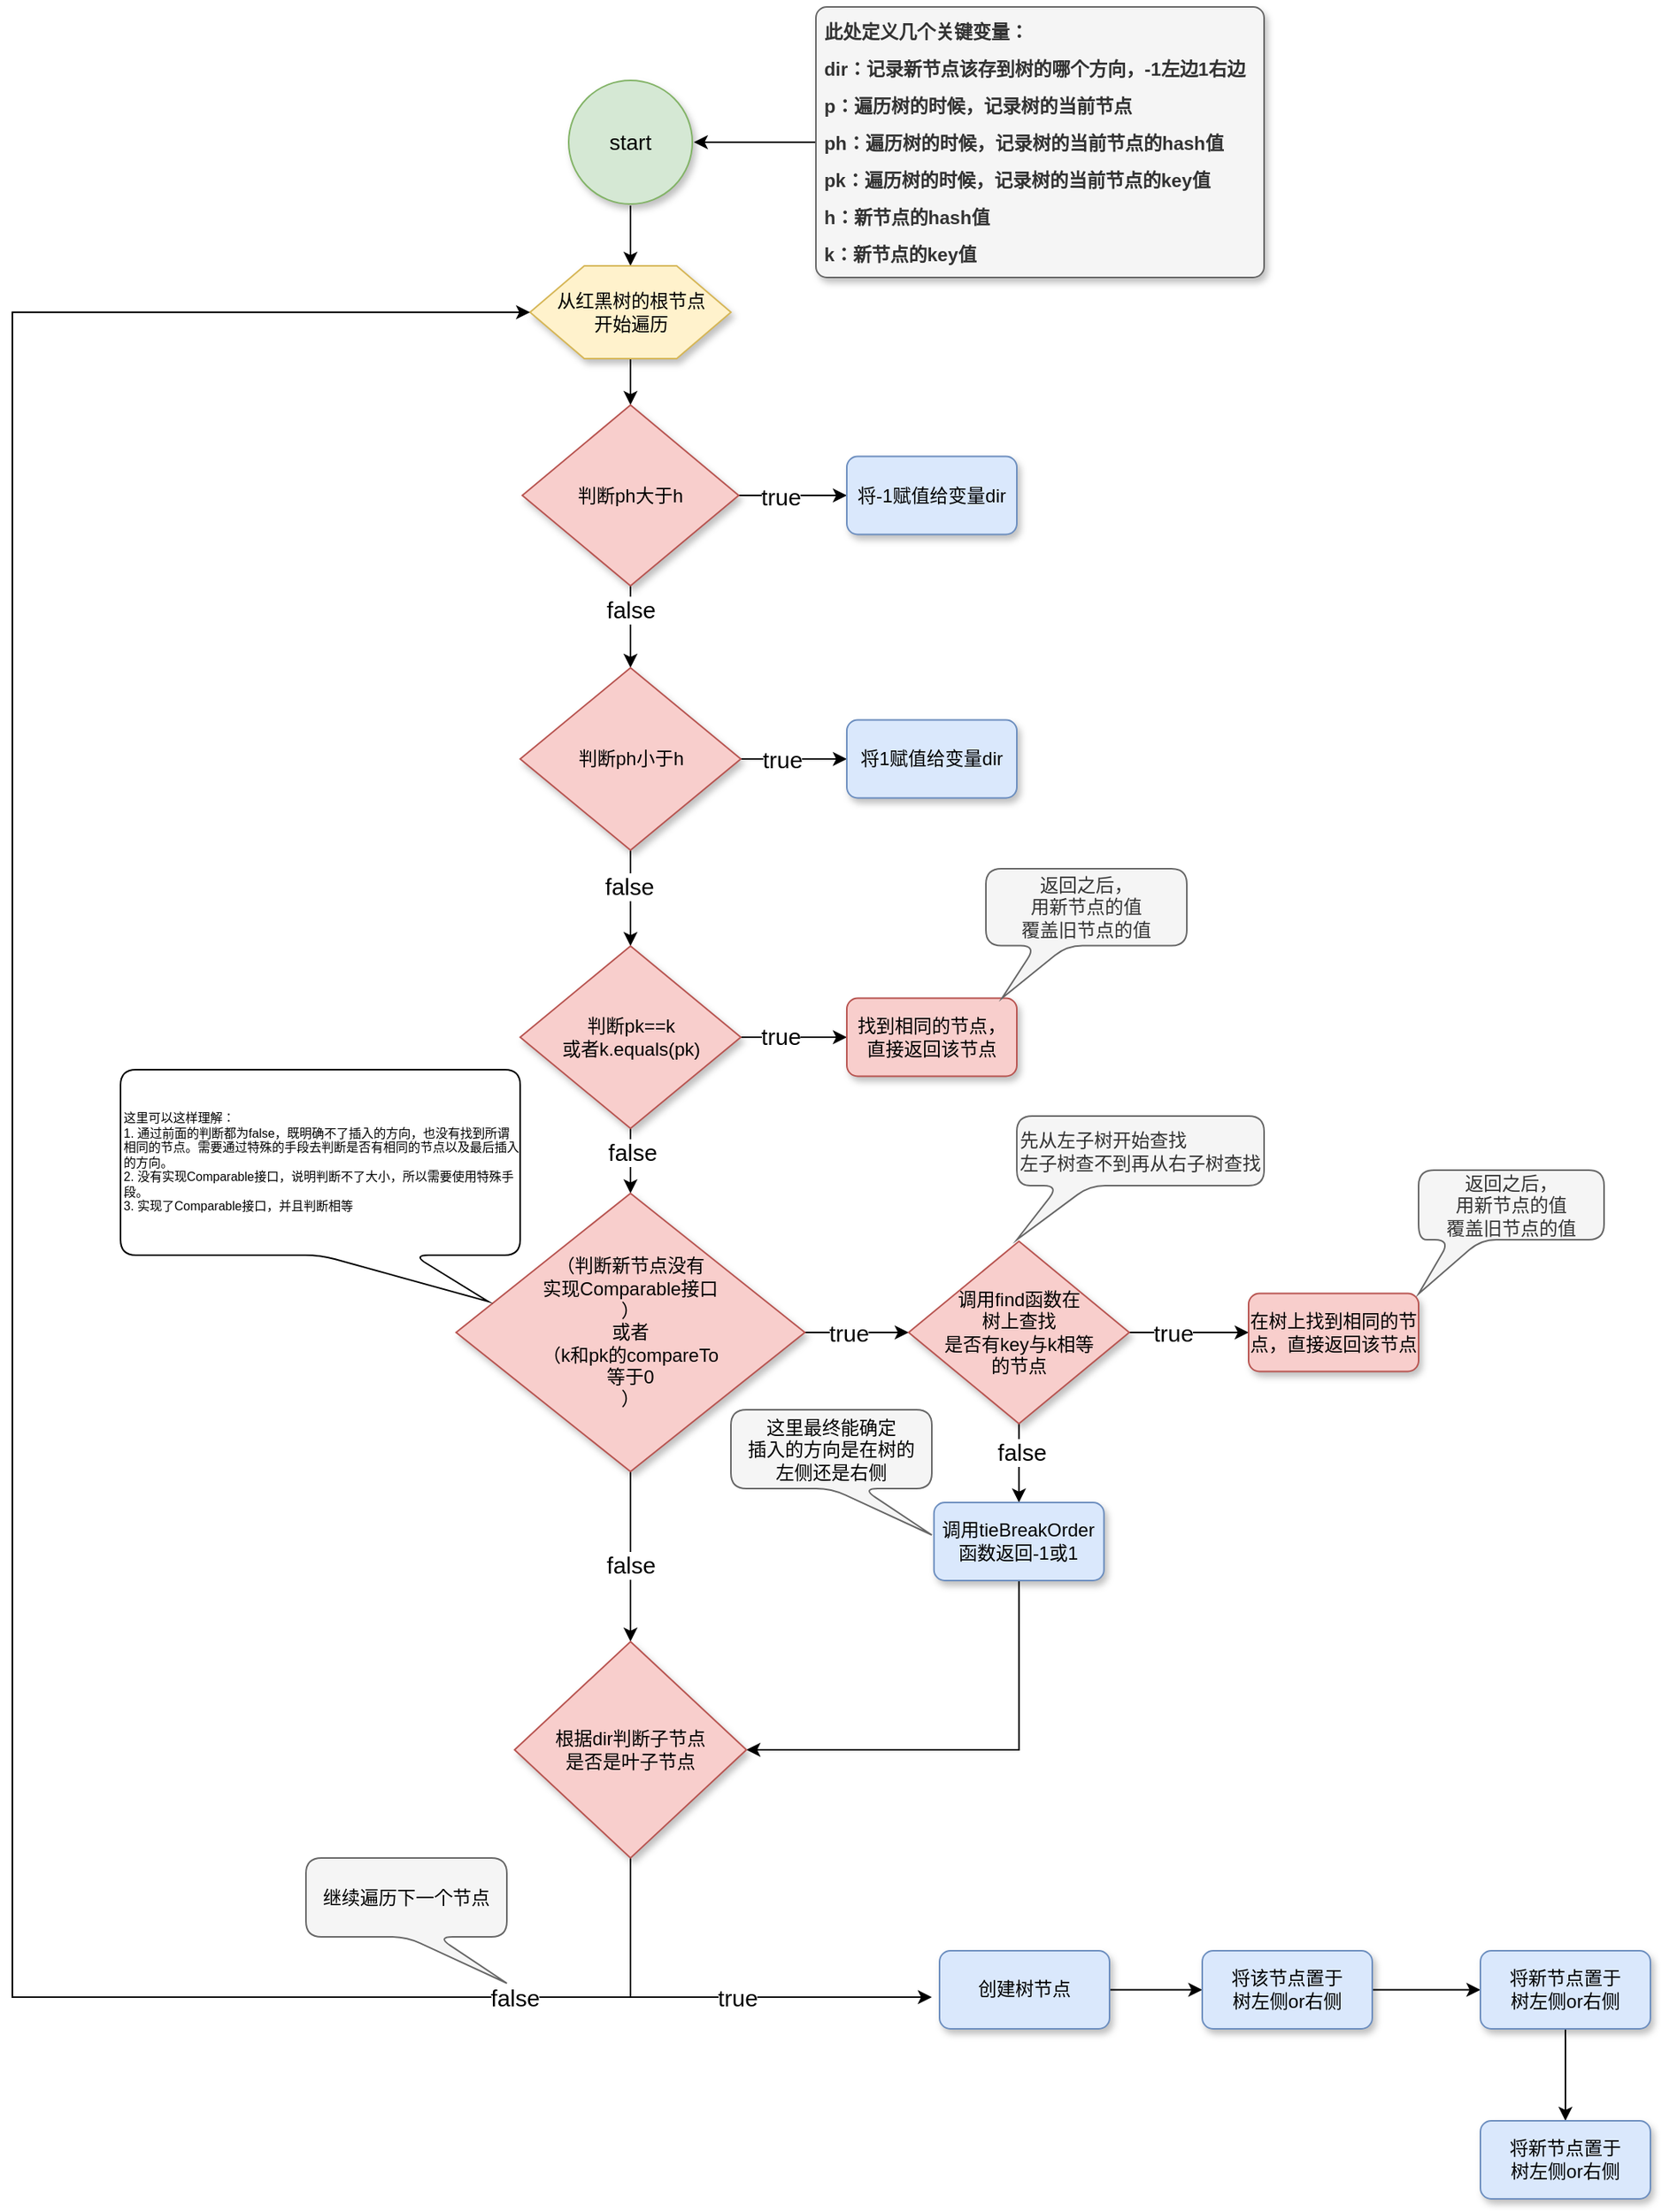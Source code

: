 <mxfile version="18.0.3" type="github">
  <diagram id="zdUhX8Ku0VIpOmGv64NR" name="第 1 页">
    <mxGraphModel dx="1093" dy="976" grid="1" gridSize="10" guides="1" tooltips="1" connect="1" arrows="1" fold="1" page="0" pageScale="1" pageWidth="827" pageHeight="1169" background="#ffffff" math="0" shadow="0">
      <root>
        <mxCell id="0" />
        <mxCell id="1" parent="0" />
        <mxCell id="ToSzjQ9twE04Xiy9Cd_i-1" value="" style="edgeStyle=orthogonalEdgeStyle;rounded=0;orthogonalLoop=1;jettySize=auto;html=1;fontSize=12;fontColor=#000000;strokeColor=#000000;" edge="1" parent="1" source="ToSzjQ9twE04Xiy9Cd_i-2" target="ToSzjQ9twE04Xiy9Cd_i-4">
          <mxGeometry relative="1" as="geometry" />
        </mxCell>
        <mxCell id="ToSzjQ9twE04Xiy9Cd_i-2" value="start" style="strokeWidth=1;html=1;shape=mxgraph.flowchart.start_2;whiteSpace=wrap;labelBorderColor=none;strokeColor=#82b366;perimeterSpacing=1;fillColor=#d5e8d4;shadow=1;fontSize=14;" vertex="1" parent="1">
          <mxGeometry x="400" y="40" width="80" height="80" as="geometry" />
        </mxCell>
        <mxCell id="ToSzjQ9twE04Xiy9Cd_i-3" value="" style="edgeStyle=orthogonalEdgeStyle;rounded=0;orthogonalLoop=1;jettySize=auto;html=1;" edge="1" parent="1" source="ToSzjQ9twE04Xiy9Cd_i-4" target="ToSzjQ9twE04Xiy9Cd_i-9">
          <mxGeometry relative="1" as="geometry" />
        </mxCell>
        <mxCell id="ToSzjQ9twE04Xiy9Cd_i-4" value="从红黑树的根节点&lt;br&gt;开始遍历" style="verticalLabelPosition=middle;verticalAlign=middle;html=1;shape=hexagon;perimeter=hexagonPerimeter2;arcSize=6;size=0.27;shadow=1;labelBorderColor=none;fontSize=12;strokeColor=#d6b656;strokeWidth=1;labelPosition=center;align=center;fillColor=#fff2cc;" vertex="1" parent="1">
          <mxGeometry x="375" y="160" width="130" height="60" as="geometry" />
        </mxCell>
        <mxCell id="ToSzjQ9twE04Xiy9Cd_i-5" value="" style="edgeStyle=orthogonalEdgeStyle;rounded=0;orthogonalLoop=1;jettySize=auto;html=1;" edge="1" parent="1" source="ToSzjQ9twE04Xiy9Cd_i-9" target="ToSzjQ9twE04Xiy9Cd_i-14">
          <mxGeometry relative="1" as="geometry" />
        </mxCell>
        <mxCell id="ToSzjQ9twE04Xiy9Cd_i-6" value="false" style="edgeLabel;html=1;align=center;verticalAlign=middle;resizable=0;points=[];fontSize=15;" vertex="1" connectable="0" parent="ToSzjQ9twE04Xiy9Cd_i-5">
          <mxGeometry x="0.283" y="-2" relative="1" as="geometry">
            <mxPoint x="2" y="-19" as="offset" />
          </mxGeometry>
        </mxCell>
        <mxCell id="ToSzjQ9twE04Xiy9Cd_i-7" value="" style="edgeStyle=orthogonalEdgeStyle;rounded=0;orthogonalLoop=1;jettySize=auto;html=1;" edge="1" parent="1" source="ToSzjQ9twE04Xiy9Cd_i-9" target="ToSzjQ9twE04Xiy9Cd_i-18">
          <mxGeometry relative="1" as="geometry" />
        </mxCell>
        <mxCell id="ToSzjQ9twE04Xiy9Cd_i-8" value="true" style="edgeLabel;html=1;align=center;verticalAlign=middle;resizable=0;points=[];fontSize=15;" vertex="1" connectable="0" parent="ToSzjQ9twE04Xiy9Cd_i-7">
          <mxGeometry x="-0.223" y="1" relative="1" as="geometry">
            <mxPoint y="1" as="offset" />
          </mxGeometry>
        </mxCell>
        <mxCell id="ToSzjQ9twE04Xiy9Cd_i-9" value="判断ph大于h" style="strokeWidth=1;html=1;shape=mxgraph.flowchart.decision;whiteSpace=wrap;fillColor=#f8cecc;strokeColor=#b85450;shadow=1;" vertex="1" parent="1">
          <mxGeometry x="370" y="250" width="140" height="117" as="geometry" />
        </mxCell>
        <mxCell id="ToSzjQ9twE04Xiy9Cd_i-10" value="" style="edgeStyle=orthogonalEdgeStyle;rounded=0;orthogonalLoop=1;jettySize=auto;html=1;" edge="1" parent="1" source="ToSzjQ9twE04Xiy9Cd_i-14" target="ToSzjQ9twE04Xiy9Cd_i-19">
          <mxGeometry relative="1" as="geometry" />
        </mxCell>
        <mxCell id="ToSzjQ9twE04Xiy9Cd_i-11" value="true" style="edgeLabel;html=1;align=center;verticalAlign=middle;resizable=0;points=[];fontSize=15;" vertex="1" connectable="0" parent="ToSzjQ9twE04Xiy9Cd_i-10">
          <mxGeometry x="-0.247" relative="1" as="geometry">
            <mxPoint as="offset" />
          </mxGeometry>
        </mxCell>
        <mxCell id="ToSzjQ9twE04Xiy9Cd_i-12" value="" style="edgeStyle=orthogonalEdgeStyle;rounded=0;orthogonalLoop=1;jettySize=auto;html=1;" edge="1" parent="1" source="ToSzjQ9twE04Xiy9Cd_i-14" target="ToSzjQ9twE04Xiy9Cd_i-24">
          <mxGeometry relative="1" as="geometry" />
        </mxCell>
        <mxCell id="ToSzjQ9twE04Xiy9Cd_i-13" value="false" style="edgeLabel;html=1;align=center;verticalAlign=middle;resizable=0;points=[];fontSize=15;" vertex="1" connectable="0" parent="ToSzjQ9twE04Xiy9Cd_i-12">
          <mxGeometry x="-0.271" y="-1" relative="1" as="geometry">
            <mxPoint as="offset" />
          </mxGeometry>
        </mxCell>
        <mxCell id="ToSzjQ9twE04Xiy9Cd_i-14" value="判断ph小于h" style="strokeWidth=1;html=1;shape=mxgraph.flowchart.decision;whiteSpace=wrap;fillColor=#f8cecc;strokeColor=#b85450;shadow=1;" vertex="1" parent="1">
          <mxGeometry x="368.63" y="420" width="142.75" height="118" as="geometry" />
        </mxCell>
        <mxCell id="ToSzjQ9twE04Xiy9Cd_i-15" value="" style="edgeStyle=orthogonalEdgeStyle;rounded=0;orthogonalLoop=1;jettySize=auto;html=1;fontColor=#E6FFCC;" edge="1" parent="1" source="ToSzjQ9twE04Xiy9Cd_i-16" target="ToSzjQ9twE04Xiy9Cd_i-2">
          <mxGeometry relative="1" as="geometry" />
        </mxCell>
        <mxCell id="ToSzjQ9twE04Xiy9Cd_i-16" value="&lt;b style=&quot;line-height: 2&quot;&gt;&lt;span style=&quot;white-space: pre&quot;&gt; &lt;/span&gt;此处定义几个关键变量：&lt;br&gt;&lt;span style=&quot;white-space: pre&quot;&gt; &lt;/span&gt;dir：记录新节点该存到树的哪个方向，-1左边1右边&lt;br&gt;&lt;span style=&quot;white-space: pre&quot;&gt; p：遍历树的时候，记录树的当前节点&lt;br/&gt; &lt;/span&gt;ph：遍历树的时候，记录树的当前节点的hash值&lt;br&gt;&lt;span style=&quot;white-space: pre&quot;&gt; &lt;/span&gt;pk：遍历树的时候，记录树的当前节点的key值&lt;br&gt;&amp;nbsp;h：新节点的hash值&lt;br&gt;&amp;nbsp;k：新节点的key值&lt;br&gt;&lt;/b&gt;" style="rounded=1;whiteSpace=wrap;html=1;absoluteArcSize=1;arcSize=14;strokeWidth=1;fillColor=#f5f5f5;strokeColor=#666666;shadow=1;fontColor=#333333;align=left;spacingTop=0;spacingRight=3;" vertex="1" parent="1">
          <mxGeometry x="560" y="-7.5" width="290" height="175" as="geometry" />
        </mxCell>
        <mxCell id="ToSzjQ9twE04Xiy9Cd_i-18" value="将-1赋值给变量dir" style="rounded=1;whiteSpace=wrap;html=1;absoluteArcSize=1;arcSize=14;strokeWidth=1;fillColor=#dae8fc;strokeColor=#6c8ebf;shadow=1;" vertex="1" parent="1">
          <mxGeometry x="580" y="283.25" width="110" height="50.5" as="geometry" />
        </mxCell>
        <mxCell id="ToSzjQ9twE04Xiy9Cd_i-19" value="将1赋值给变量dir" style="rounded=1;whiteSpace=wrap;html=1;absoluteArcSize=1;arcSize=14;strokeWidth=1;fillColor=#dae8fc;strokeColor=#6c8ebf;shadow=1;" vertex="1" parent="1">
          <mxGeometry x="580" y="453.75" width="110" height="50.5" as="geometry" />
        </mxCell>
        <mxCell id="ToSzjQ9twE04Xiy9Cd_i-20" value="" style="edgeStyle=orthogonalEdgeStyle;rounded=0;orthogonalLoop=1;jettySize=auto;html=1;" edge="1" parent="1" source="ToSzjQ9twE04Xiy9Cd_i-24" target="ToSzjQ9twE04Xiy9Cd_i-25">
          <mxGeometry relative="1" as="geometry" />
        </mxCell>
        <mxCell id="ToSzjQ9twE04Xiy9Cd_i-21" value="true" style="edgeLabel;html=1;align=center;verticalAlign=middle;resizable=0;points=[];fontSize=15;" vertex="1" connectable="0" parent="ToSzjQ9twE04Xiy9Cd_i-20">
          <mxGeometry x="-0.265" y="1" relative="1" as="geometry">
            <mxPoint as="offset" />
          </mxGeometry>
        </mxCell>
        <mxCell id="ToSzjQ9twE04Xiy9Cd_i-22" value="" style="edgeStyle=orthogonalEdgeStyle;rounded=0;orthogonalLoop=1;jettySize=auto;html=1;" edge="1" parent="1" source="ToSzjQ9twE04Xiy9Cd_i-24">
          <mxGeometry relative="1" as="geometry">
            <mxPoint x="440.005" y="760" as="targetPoint" />
          </mxGeometry>
        </mxCell>
        <mxCell id="ToSzjQ9twE04Xiy9Cd_i-23" value="false" style="edgeLabel;html=1;align=center;verticalAlign=middle;resizable=0;points=[];fontSize=15;" vertex="1" connectable="0" parent="ToSzjQ9twE04Xiy9Cd_i-22">
          <mxGeometry x="-0.314" y="1" relative="1" as="geometry">
            <mxPoint as="offset" />
          </mxGeometry>
        </mxCell>
        <mxCell id="ToSzjQ9twE04Xiy9Cd_i-24" value="判断pk==k&lt;br&gt;或者k.equals(pk)" style="strokeWidth=1;html=1;shape=mxgraph.flowchart.decision;whiteSpace=wrap;fillColor=#f8cecc;strokeColor=#b85450;shadow=1;" vertex="1" parent="1">
          <mxGeometry x="368.63" y="600" width="142.75" height="118" as="geometry" />
        </mxCell>
        <mxCell id="ToSzjQ9twE04Xiy9Cd_i-25" value="找到相同的节点，&lt;br&gt;直接返回该节点" style="rounded=1;whiteSpace=wrap;html=1;absoluteArcSize=1;arcSize=14;strokeWidth=1;fillColor=#f8cecc;strokeColor=#b85450;shadow=1;" vertex="1" parent="1">
          <mxGeometry x="580" y="633.75" width="110" height="50.5" as="geometry" />
        </mxCell>
        <mxCell id="ToSzjQ9twE04Xiy9Cd_i-26" value="" style="edgeStyle=orthogonalEdgeStyle;rounded=0;orthogonalLoop=1;jettySize=auto;html=1;" edge="1" parent="1" source="ToSzjQ9twE04Xiy9Cd_i-28">
          <mxGeometry relative="1" as="geometry">
            <mxPoint x="620" y="850.034" as="targetPoint" />
          </mxGeometry>
        </mxCell>
        <mxCell id="ToSzjQ9twE04Xiy9Cd_i-27" value="true" style="edgeLabel;html=1;align=center;verticalAlign=middle;resizable=0;points=[];fontSize=15;" vertex="1" connectable="0" parent="ToSzjQ9twE04Xiy9Cd_i-26">
          <mxGeometry x="-0.31" y="-1" relative="1" as="geometry">
            <mxPoint x="4" y="-1" as="offset" />
          </mxGeometry>
        </mxCell>
        <mxCell id="ToSzjQ9twE04Xiy9Cd_i-42" style="edgeStyle=orthogonalEdgeStyle;rounded=0;orthogonalLoop=1;jettySize=auto;html=1;exitX=0.5;exitY=1;exitDx=0;exitDy=0;exitPerimeter=0;entryX=0.5;entryY=0;entryDx=0;entryDy=0;entryPerimeter=0;" edge="1" parent="1" source="ToSzjQ9twE04Xiy9Cd_i-28" target="ToSzjQ9twE04Xiy9Cd_i-41">
          <mxGeometry relative="1" as="geometry" />
        </mxCell>
        <mxCell id="ToSzjQ9twE04Xiy9Cd_i-28" value="（判断新节点没有&lt;br&gt;实现Comparable接口&lt;br&gt;）&lt;br&gt;或者&lt;br&gt;（k和pk的compareTo&lt;br&gt;等于0&lt;br&gt;）" style="strokeWidth=1;html=1;shape=mxgraph.flowchart.decision;whiteSpace=wrap;fillColor=#f8cecc;strokeColor=#b85450;shadow=1;" vertex="1" parent="1">
          <mxGeometry x="327.16" y="760" width="225.68" height="180" as="geometry" />
        </mxCell>
        <mxCell id="ToSzjQ9twE04Xiy9Cd_i-29" value="" style="edgeStyle=orthogonalEdgeStyle;rounded=0;orthogonalLoop=1;jettySize=auto;html=1;" edge="1" parent="1" source="ToSzjQ9twE04Xiy9Cd_i-33" target="ToSzjQ9twE04Xiy9Cd_i-34">
          <mxGeometry relative="1" as="geometry">
            <Array as="points">
              <mxPoint x="790" y="850" />
              <mxPoint x="790" y="850" />
            </Array>
          </mxGeometry>
        </mxCell>
        <mxCell id="ToSzjQ9twE04Xiy9Cd_i-30" value="&lt;font style=&quot;font-size: 15px;&quot;&gt;true&lt;/font&gt;" style="edgeLabel;html=1;align=center;verticalAlign=middle;resizable=0;points=[];" vertex="1" connectable="0" parent="ToSzjQ9twE04Xiy9Cd_i-29">
          <mxGeometry x="-0.289" y="1" relative="1" as="geometry">
            <mxPoint y="1" as="offset" />
          </mxGeometry>
        </mxCell>
        <mxCell id="ToSzjQ9twE04Xiy9Cd_i-31" value="" style="edgeStyle=orthogonalEdgeStyle;rounded=0;orthogonalLoop=1;jettySize=auto;html=1;" edge="1" parent="1" source="ToSzjQ9twE04Xiy9Cd_i-33" target="ToSzjQ9twE04Xiy9Cd_i-35">
          <mxGeometry relative="1" as="geometry" />
        </mxCell>
        <mxCell id="ToSzjQ9twE04Xiy9Cd_i-32" value="&lt;font style=&quot;font-size: 15px;&quot;&gt;false&lt;/font&gt;" style="edgeLabel;html=1;align=center;verticalAlign=middle;resizable=0;points=[];" vertex="1" connectable="0" parent="ToSzjQ9twE04Xiy9Cd_i-31">
          <mxGeometry x="-0.319" y="1" relative="1" as="geometry">
            <mxPoint as="offset" />
          </mxGeometry>
        </mxCell>
        <mxCell id="ToSzjQ9twE04Xiy9Cd_i-33" value="调用find函数在&lt;br&gt;树上查找&lt;br&gt;是否有key与k相等&lt;br&gt;的节点" style="strokeWidth=1;html=1;shape=mxgraph.flowchart.decision;whiteSpace=wrap;fillColor=#f8cecc;strokeColor=#b85450;shadow=1;" vertex="1" parent="1">
          <mxGeometry x="620" y="791" width="142.75" height="118" as="geometry" />
        </mxCell>
        <mxCell id="ToSzjQ9twE04Xiy9Cd_i-34" value="在树上找到相同的节点，直接返回该节点" style="rounded=1;whiteSpace=wrap;html=1;absoluteArcSize=1;arcSize=14;strokeWidth=1;fillColor=#f8cecc;strokeColor=#b85450;shadow=1;" vertex="1" parent="1">
          <mxGeometry x="840" y="824.75" width="110" height="50.5" as="geometry" />
        </mxCell>
        <mxCell id="ToSzjQ9twE04Xiy9Cd_i-43" style="edgeStyle=orthogonalEdgeStyle;rounded=0;orthogonalLoop=1;jettySize=auto;html=1;exitX=0.5;exitY=1;exitDx=0;exitDy=0;entryX=1;entryY=0.5;entryDx=0;entryDy=0;entryPerimeter=0;" edge="1" parent="1" source="ToSzjQ9twE04Xiy9Cd_i-35" target="ToSzjQ9twE04Xiy9Cd_i-41">
          <mxGeometry relative="1" as="geometry" />
        </mxCell>
        <mxCell id="ToSzjQ9twE04Xiy9Cd_i-35" value="调用tieBreakOrder函数返回-1或1" style="rounded=1;whiteSpace=wrap;html=1;absoluteArcSize=1;arcSize=14;strokeWidth=1;fillColor=#dae8fc;strokeColor=#6c8ebf;shadow=1;" vertex="1" parent="1">
          <mxGeometry x="636.38" y="960" width="110" height="50.5" as="geometry" />
        </mxCell>
        <mxCell id="ToSzjQ9twE04Xiy9Cd_i-36" value="&lt;span style=&quot;color: rgb(0, 0, 0);&quot;&gt;这里最终能确定&lt;/span&gt;&lt;br style=&quot;color: rgb(0, 0, 0);&quot;&gt;&lt;span style=&quot;color: rgb(0, 0, 0);&quot;&gt;插入的方向是在树的&lt;/span&gt;&lt;br style=&quot;color: rgb(0, 0, 0);&quot;&gt;&lt;span style=&quot;color: rgb(0, 0, 0);&quot;&gt;左侧还是右侧&lt;/span&gt;" style="shape=callout;whiteSpace=wrap;html=1;perimeter=calloutPerimeter;position2=1;fillColor=#f5f5f5;fontColor=#333333;strokeColor=#666666;rounded=1;" vertex="1" parent="1">
          <mxGeometry x="505" y="900" width="130" height="81" as="geometry" />
        </mxCell>
        <mxCell id="ToSzjQ9twE04Xiy9Cd_i-37" value="&lt;span style=&quot;&quot;&gt;返回之后，&lt;/span&gt;&lt;br style=&quot;&quot;&gt;&lt;span style=&quot;&quot;&gt;用新节点的值&lt;/span&gt;&lt;br style=&quot;&quot;&gt;&lt;span style=&quot;&quot;&gt;覆盖旧节点的值&lt;/span&gt;" style="shape=callout;whiteSpace=wrap;html=1;perimeter=calloutPerimeter;position2=0.08;fillColor=#f5f5f5;fontColor=#333333;strokeColor=#666666;size=34;position=0.25;rounded=1;" vertex="1" parent="1">
          <mxGeometry x="670" y="550" width="130" height="83.75" as="geometry" />
        </mxCell>
        <mxCell id="ToSzjQ9twE04Xiy9Cd_i-38" value="&lt;span style=&quot;&quot;&gt;返回之后，&lt;/span&gt;&lt;br style=&quot;&quot;&gt;&lt;span style=&quot;&quot;&gt;用新节点的值&lt;/span&gt;&lt;br style=&quot;&quot;&gt;&lt;span style=&quot;&quot;&gt;覆盖旧节点的值&lt;/span&gt;" style="shape=callout;whiteSpace=wrap;html=1;perimeter=calloutPerimeter;size=35;position=0.17;position2=0;fillColor=#f5f5f5;fontColor=#333333;strokeColor=#666666;rounded=1;" vertex="1" parent="1">
          <mxGeometry x="950" y="745" width="120" height="80" as="geometry" />
        </mxCell>
        <mxCell id="ToSzjQ9twE04Xiy9Cd_i-39" value="这里可以这样理解：&lt;br&gt;1. 通过前面的判断都为false，既明确不了插入的方向，也没有找到所谓相同的节点。需要通过特殊的手段去判断是否有相同的节点以及最后插入的方向。&lt;br&gt;2.&amp;nbsp;没有实现Comparable接口，说明判断不了大小，所以需要使用特殊手段。&lt;br&gt;3.&amp;nbsp;实现了Comparable接口，并且判断相等&lt;br&gt;" style="shape=callout;whiteSpace=wrap;perimeter=calloutPerimeter;rounded=1;position2=0.92;base=60;fontSize=8;align=left;html=1;" vertex="1" parent="1">
          <mxGeometry x="110" y="680" width="258.63" height="150" as="geometry" />
        </mxCell>
        <mxCell id="ToSzjQ9twE04Xiy9Cd_i-40" value="先从左子树开始查找&lt;br&gt;左子树查不到再从右子树查找" style="shape=callout;whiteSpace=wrap;html=1;perimeter=calloutPerimeter;size=35;position=0.17;position2=0;fillColor=#f5f5f5;fontColor=#333333;strokeColor=#666666;rounded=1;align=left;" vertex="1" parent="1">
          <mxGeometry x="690" y="710" width="160" height="80" as="geometry" />
        </mxCell>
        <mxCell id="ToSzjQ9twE04Xiy9Cd_i-47" style="edgeStyle=orthogonalEdgeStyle;rounded=0;orthogonalLoop=1;jettySize=auto;html=1;exitX=0.5;exitY=1;exitDx=0;exitDy=0;exitPerimeter=0;entryX=0;entryY=0.5;entryDx=0;entryDy=0;" edge="1" parent="1" source="ToSzjQ9twE04Xiy9Cd_i-41" target="ToSzjQ9twE04Xiy9Cd_i-4">
          <mxGeometry relative="1" as="geometry">
            <Array as="points">
              <mxPoint x="440" y="1280" />
              <mxPoint x="40" y="1280" />
              <mxPoint x="40" y="190" />
            </Array>
          </mxGeometry>
        </mxCell>
        <mxCell id="ToSzjQ9twE04Xiy9Cd_i-48" value="&lt;font style=&quot;font-size: 15px;&quot;&gt;false&lt;/font&gt;" style="edgeLabel;html=1;align=center;verticalAlign=middle;resizable=0;points=[];" vertex="1" connectable="0" parent="ToSzjQ9twE04Xiy9Cd_i-47">
          <mxGeometry x="-0.89" y="-4" relative="1" as="geometry">
            <mxPoint x="-60" y="4" as="offset" />
          </mxGeometry>
        </mxCell>
        <mxCell id="ToSzjQ9twE04Xiy9Cd_i-52" style="edgeStyle=orthogonalEdgeStyle;rounded=0;orthogonalLoop=1;jettySize=auto;html=1;exitX=0.5;exitY=1;exitDx=0;exitDy=0;exitPerimeter=0;" edge="1" parent="1" source="ToSzjQ9twE04Xiy9Cd_i-41">
          <mxGeometry relative="1" as="geometry">
            <mxPoint x="635" y="1280" as="targetPoint" />
            <Array as="points">
              <mxPoint x="440" y="1280" />
              <mxPoint x="600" y="1280" />
            </Array>
          </mxGeometry>
        </mxCell>
        <mxCell id="ToSzjQ9twE04Xiy9Cd_i-54" value="&lt;font style=&quot;font-size: 15px;&quot;&gt;true&lt;/font&gt;" style="edgeLabel;html=1;align=center;verticalAlign=middle;resizable=0;points=[];" vertex="1" connectable="0" parent="ToSzjQ9twE04Xiy9Cd_i-52">
          <mxGeometry x="0.054" y="-3" relative="1" as="geometry">
            <mxPoint x="9" y="-3" as="offset" />
          </mxGeometry>
        </mxCell>
        <mxCell id="ToSzjQ9twE04Xiy9Cd_i-41" value="根据dir判断子节点&lt;br&gt;是否是叶子节点" style="strokeWidth=1;html=1;shape=mxgraph.flowchart.decision;whiteSpace=wrap;fillColor=#f8cecc;strokeColor=#b85450;shadow=1;" vertex="1" parent="1">
          <mxGeometry x="365" y="1050" width="150.01" height="140" as="geometry" />
        </mxCell>
        <mxCell id="ToSzjQ9twE04Xiy9Cd_i-49" value="&lt;font color=&quot;#000000&quot;&gt;继续遍历下一个节点&lt;/font&gt;" style="shape=callout;whiteSpace=wrap;html=1;perimeter=calloutPerimeter;position2=1;fillColor=#f5f5f5;fontColor=#333333;strokeColor=#666666;rounded=1;" vertex="1" parent="1">
          <mxGeometry x="230" y="1190" width="130" height="81" as="geometry" />
        </mxCell>
        <mxCell id="ToSzjQ9twE04Xiy9Cd_i-63" value="" style="edgeStyle=orthogonalEdgeStyle;rounded=0;orthogonalLoop=1;jettySize=auto;html=1;fontSize=15;" edge="1" parent="1" source="ToSzjQ9twE04Xiy9Cd_i-53" target="ToSzjQ9twE04Xiy9Cd_i-62">
          <mxGeometry relative="1" as="geometry" />
        </mxCell>
        <mxCell id="ToSzjQ9twE04Xiy9Cd_i-53" value="创建树节点" style="rounded=1;whiteSpace=wrap;html=1;absoluteArcSize=1;arcSize=14;strokeWidth=1;fillColor=#dae8fc;strokeColor=#6c8ebf;shadow=1;" vertex="1" parent="1">
          <mxGeometry x="640" y="1250" width="110" height="50.5" as="geometry" />
        </mxCell>
        <mxCell id="ToSzjQ9twE04Xiy9Cd_i-55" value="&lt;font style=&quot;font-size: 15px;&quot;&gt;false&lt;/font&gt;" style="edgeLabel;html=1;align=center;verticalAlign=middle;resizable=0;points=[];" vertex="1" connectable="0" parent="1">
          <mxGeometry x="440.009" y="1000" as="geometry" />
        </mxCell>
        <mxCell id="ToSzjQ9twE04Xiy9Cd_i-65" value="" style="edgeStyle=orthogonalEdgeStyle;rounded=0;orthogonalLoop=1;jettySize=auto;html=1;fontSize=15;" edge="1" parent="1" source="ToSzjQ9twE04Xiy9Cd_i-62" target="ToSzjQ9twE04Xiy9Cd_i-64">
          <mxGeometry relative="1" as="geometry" />
        </mxCell>
        <mxCell id="ToSzjQ9twE04Xiy9Cd_i-62" value="将该节点置于&lt;br&gt;树左侧or右侧" style="rounded=1;whiteSpace=wrap;html=1;absoluteArcSize=1;arcSize=14;strokeWidth=1;fillColor=#dae8fc;strokeColor=#6c8ebf;shadow=1;" vertex="1" parent="1">
          <mxGeometry x="810" y="1250" width="110" height="50.5" as="geometry" />
        </mxCell>
        <mxCell id="ToSzjQ9twE04Xiy9Cd_i-67" value="" style="edgeStyle=orthogonalEdgeStyle;rounded=0;orthogonalLoop=1;jettySize=auto;html=1;fontSize=15;" edge="1" parent="1" source="ToSzjQ9twE04Xiy9Cd_i-64" target="ToSzjQ9twE04Xiy9Cd_i-66">
          <mxGeometry relative="1" as="geometry" />
        </mxCell>
        <mxCell id="ToSzjQ9twE04Xiy9Cd_i-64" value="将新节点置于&lt;br&gt;树左侧or右侧" style="rounded=1;whiteSpace=wrap;html=1;absoluteArcSize=1;arcSize=14;strokeWidth=1;fillColor=#dae8fc;strokeColor=#6c8ebf;shadow=1;" vertex="1" parent="1">
          <mxGeometry x="990" y="1250" width="110" height="50.5" as="geometry" />
        </mxCell>
        <mxCell id="ToSzjQ9twE04Xiy9Cd_i-66" value="将新节点置于&lt;br&gt;树左侧or右侧" style="rounded=1;whiteSpace=wrap;html=1;absoluteArcSize=1;arcSize=14;strokeWidth=1;fillColor=#dae8fc;strokeColor=#6c8ebf;shadow=1;" vertex="1" parent="1">
          <mxGeometry x="990" y="1360" width="110" height="50.5" as="geometry" />
        </mxCell>
      </root>
    </mxGraphModel>
  </diagram>
</mxfile>
